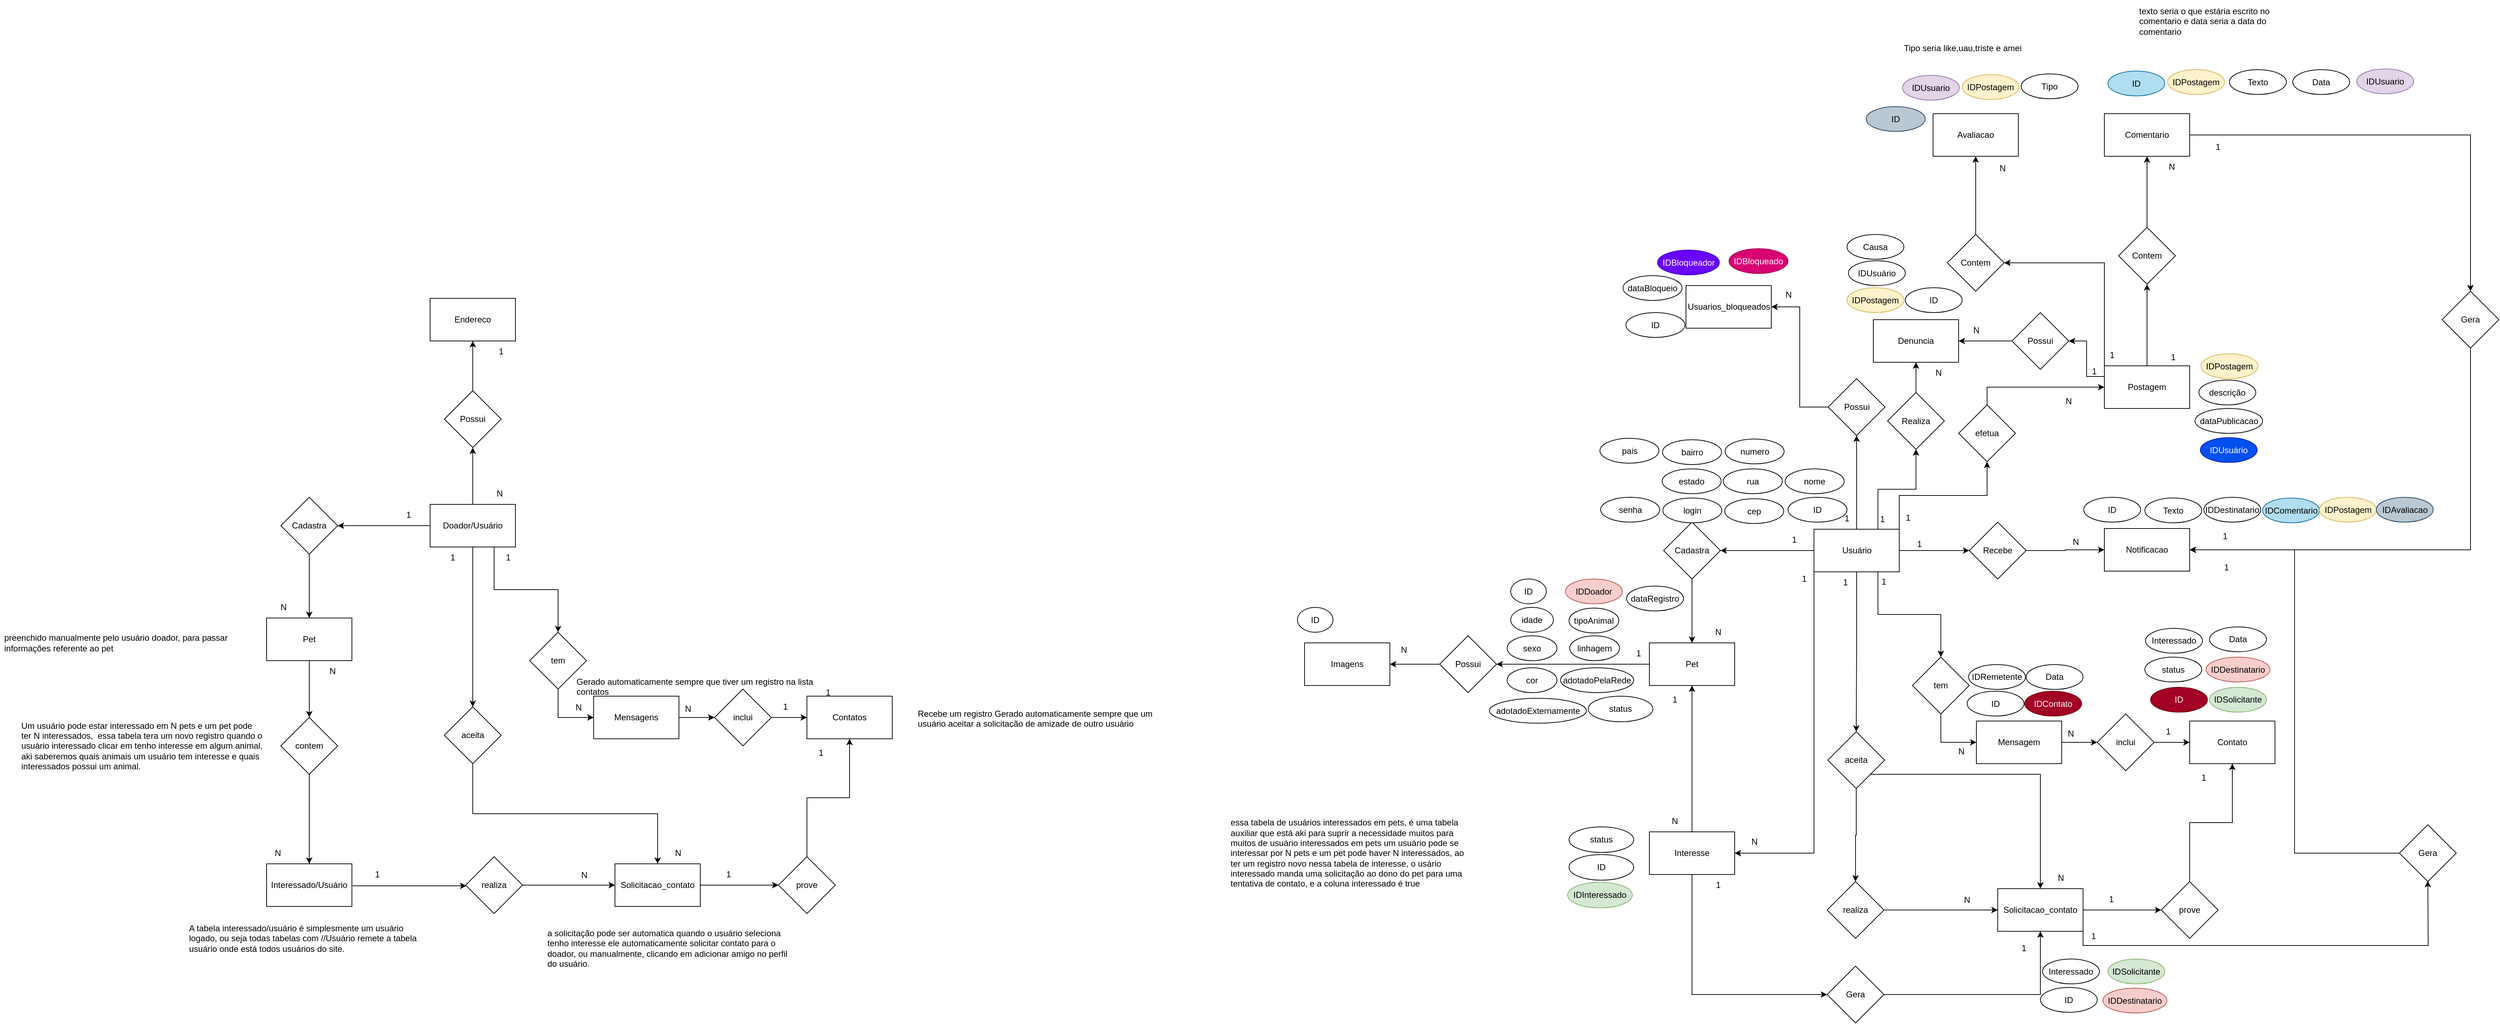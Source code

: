 <mxfile version="24.7.5">
  <diagram name="Página-1" id="FMgP69V0NtgDLawzhNWJ">
    <mxGraphModel dx="882" dy="1082" grid="1" gridSize="10" guides="1" tooltips="1" connect="1" arrows="1" fold="1" page="0" pageScale="1" pageWidth="827" pageHeight="1169" math="0" shadow="0">
      <root>
        <mxCell id="0" />
        <mxCell id="1" parent="0" />
        <mxCell id="0B8-zQkxSEnDqGWOY_D2-5" style="edgeStyle=orthogonalEdgeStyle;rounded=0;orthogonalLoop=1;jettySize=auto;html=1;exitX=0;exitY=0.5;exitDx=0;exitDy=0;" parent="1" source="0B8-zQkxSEnDqGWOY_D2-1" target="0B8-zQkxSEnDqGWOY_D2-6" edge="1">
          <mxGeometry relative="1" as="geometry">
            <mxPoint x="290" y="320" as="targetPoint" />
          </mxGeometry>
        </mxCell>
        <mxCell id="0B8-zQkxSEnDqGWOY_D2-49" style="edgeStyle=orthogonalEdgeStyle;rounded=0;orthogonalLoop=1;jettySize=auto;html=1;exitX=0.5;exitY=1;exitDx=0;exitDy=0;" parent="1" source="0B8-zQkxSEnDqGWOY_D2-1" target="0B8-zQkxSEnDqGWOY_D2-50" edge="1">
          <mxGeometry relative="1" as="geometry">
            <mxPoint x="410.412" y="530" as="targetPoint" />
          </mxGeometry>
        </mxCell>
        <mxCell id="0B8-zQkxSEnDqGWOY_D2-69" style="edgeStyle=orthogonalEdgeStyle;rounded=0;orthogonalLoop=1;jettySize=auto;html=1;exitX=0.75;exitY=1;exitDx=0;exitDy=0;entryX=0.5;entryY=0;entryDx=0;entryDy=0;" parent="1" source="0B8-zQkxSEnDqGWOY_D2-1" target="0B8-zQkxSEnDqGWOY_D2-70" edge="1">
          <mxGeometry relative="1" as="geometry">
            <mxPoint x="540" y="480" as="targetPoint" />
          </mxGeometry>
        </mxCell>
        <mxCell id="Oqe6pV3-mtNyJNKHajgZ-12" style="edgeStyle=orthogonalEdgeStyle;rounded=0;orthogonalLoop=1;jettySize=auto;html=1;exitX=0.5;exitY=0;exitDx=0;exitDy=0;entryX=0.5;entryY=1;entryDx=0;entryDy=0;" parent="1" source="0B8-zQkxSEnDqGWOY_D2-1" target="Oqe6pV3-mtNyJNKHajgZ-9" edge="1">
          <mxGeometry relative="1" as="geometry" />
        </mxCell>
        <mxCell id="0B8-zQkxSEnDqGWOY_D2-1" value="Doador/Usuário" style="rounded=0;whiteSpace=wrap;html=1;" parent="1" vertex="1">
          <mxGeometry x="350" y="290" width="120" height="60" as="geometry" />
        </mxCell>
        <mxCell id="0B8-zQkxSEnDqGWOY_D2-29" style="edgeStyle=orthogonalEdgeStyle;rounded=0;orthogonalLoop=1;jettySize=auto;html=1;exitX=0.5;exitY=1;exitDx=0;exitDy=0;entryX=0.5;entryY=0;entryDx=0;entryDy=0;" parent="1" source="0B8-zQkxSEnDqGWOY_D2-3" target="0B8-zQkxSEnDqGWOY_D2-27" edge="1">
          <mxGeometry relative="1" as="geometry" />
        </mxCell>
        <mxCell id="0B8-zQkxSEnDqGWOY_D2-3" value="Pet" style="rounded=0;whiteSpace=wrap;html=1;" parent="1" vertex="1">
          <mxGeometry x="120" y="450" width="120" height="60" as="geometry" />
        </mxCell>
        <mxCell id="0B8-zQkxSEnDqGWOY_D2-7" style="edgeStyle=orthogonalEdgeStyle;rounded=0;orthogonalLoop=1;jettySize=auto;html=1;exitX=0.5;exitY=1;exitDx=0;exitDy=0;" parent="1" source="0B8-zQkxSEnDqGWOY_D2-6" target="0B8-zQkxSEnDqGWOY_D2-3" edge="1">
          <mxGeometry relative="1" as="geometry" />
        </mxCell>
        <mxCell id="0B8-zQkxSEnDqGWOY_D2-6" value="Cadastra" style="rhombus;whiteSpace=wrap;html=1;" parent="1" vertex="1">
          <mxGeometry x="140" y="280" width="80" height="80" as="geometry" />
        </mxCell>
        <mxCell id="0B8-zQkxSEnDqGWOY_D2-8" value="N" style="text;strokeColor=none;fillColor=none;align=center;verticalAlign=middle;spacingLeft=4;spacingRight=4;overflow=hidden;points=[[0,0.5],[1,0.5]];portConstraint=eastwest;rotatable=0;whiteSpace=wrap;html=1;" parent="1" vertex="1">
          <mxGeometry x="104" y="420" width="80" height="30" as="geometry" />
        </mxCell>
        <mxCell id="0B8-zQkxSEnDqGWOY_D2-11" value="1" style="text;strokeColor=none;fillColor=none;align=center;verticalAlign=middle;spacingLeft=4;spacingRight=4;overflow=hidden;points=[[0,0.5],[1,0.5]];portConstraint=eastwest;rotatable=0;whiteSpace=wrap;html=1;" parent="1" vertex="1">
          <mxGeometry x="280" y="290" width="80" height="30" as="geometry" />
        </mxCell>
        <mxCell id="0B8-zQkxSEnDqGWOY_D2-34" style="edgeStyle=orthogonalEdgeStyle;rounded=0;orthogonalLoop=1;jettySize=auto;html=1;exitX=0.5;exitY=1;exitDx=0;exitDy=0;entryX=0.5;entryY=0;entryDx=0;entryDy=0;" parent="1" source="0B8-zQkxSEnDqGWOY_D2-27" target="0B8-zQkxSEnDqGWOY_D2-28" edge="1">
          <mxGeometry relative="1" as="geometry" />
        </mxCell>
        <mxCell id="0B8-zQkxSEnDqGWOY_D2-27" value="contem" style="rhombus;whiteSpace=wrap;html=1;" parent="1" vertex="1">
          <mxGeometry x="140" y="590" width="80" height="80" as="geometry" />
        </mxCell>
        <mxCell id="0B8-zQkxSEnDqGWOY_D2-39" style="edgeStyle=orthogonalEdgeStyle;rounded=0;orthogonalLoop=1;jettySize=auto;html=1;exitX=1;exitY=0.5;exitDx=0;exitDy=0;entryX=0;entryY=0.5;entryDx=0;entryDy=0;" parent="1" edge="1">
          <mxGeometry relative="1" as="geometry">
            <mxPoint x="241.0" y="827" as="sourcePoint" />
            <mxPoint x="401.0" y="827" as="targetPoint" />
          </mxGeometry>
        </mxCell>
        <mxCell id="0B8-zQkxSEnDqGWOY_D2-28" value="Interessado/Usuário" style="rounded=0;whiteSpace=wrap;html=1;" parent="1" vertex="1">
          <mxGeometry x="120" y="796" width="120" height="60" as="geometry" />
        </mxCell>
        <mxCell id="0B8-zQkxSEnDqGWOY_D2-31" value="N" style="text;strokeColor=none;fillColor=none;align=center;verticalAlign=middle;spacingLeft=4;spacingRight=4;overflow=hidden;points=[[0,0.5],[1,0.5]];portConstraint=eastwest;rotatable=0;whiteSpace=wrap;html=1;" parent="1" vertex="1">
          <mxGeometry x="96" y="766" width="80" height="30" as="geometry" />
        </mxCell>
        <mxCell id="0B8-zQkxSEnDqGWOY_D2-33" value="N" style="text;strokeColor=none;fillColor=none;align=center;verticalAlign=middle;spacingLeft=4;spacingRight=4;overflow=hidden;points=[[0,0.5],[1,0.5]];portConstraint=eastwest;rotatable=0;whiteSpace=wrap;html=1;" parent="1" vertex="1">
          <mxGeometry x="173" y="510" width="80" height="30" as="geometry" />
        </mxCell>
        <mxCell id="0B8-zQkxSEnDqGWOY_D2-40" style="edgeStyle=orthogonalEdgeStyle;rounded=0;orthogonalLoop=1;jettySize=auto;html=1;exitX=1;exitY=0.5;exitDx=0;exitDy=0;entryX=0;entryY=0.5;entryDx=0;entryDy=0;" parent="1" source="0B8-zQkxSEnDqGWOY_D2-35" target="0B8-zQkxSEnDqGWOY_D2-37" edge="1">
          <mxGeometry relative="1" as="geometry" />
        </mxCell>
        <mxCell id="0B8-zQkxSEnDqGWOY_D2-35" value="realiza" style="rhombus;whiteSpace=wrap;html=1;" parent="1" vertex="1">
          <mxGeometry x="400" y="786" width="80" height="80" as="geometry" />
        </mxCell>
        <mxCell id="0B8-zQkxSEnDqGWOY_D2-60" style="edgeStyle=orthogonalEdgeStyle;rounded=0;orthogonalLoop=1;jettySize=auto;html=1;exitX=1;exitY=0.5;exitDx=0;exitDy=0;entryX=0;entryY=0.5;entryDx=0;entryDy=0;" parent="1" source="0B8-zQkxSEnDqGWOY_D2-37" target="0B8-zQkxSEnDqGWOY_D2-55" edge="1">
          <mxGeometry relative="1" as="geometry" />
        </mxCell>
        <mxCell id="0B8-zQkxSEnDqGWOY_D2-37" value="Solicitacao_contato" style="rounded=0;whiteSpace=wrap;html=1;" parent="1" vertex="1">
          <mxGeometry x="610" y="796" width="120" height="60" as="geometry" />
        </mxCell>
        <mxCell id="0B8-zQkxSEnDqGWOY_D2-45" value="1" style="text;strokeColor=none;fillColor=none;align=center;verticalAlign=middle;spacingLeft=4;spacingRight=4;overflow=hidden;points=[[0,0.5],[1,0.5]];portConstraint=eastwest;rotatable=0;whiteSpace=wrap;html=1;" parent="1" vertex="1">
          <mxGeometry x="236" y="796" width="80" height="30" as="geometry" />
        </mxCell>
        <mxCell id="0B8-zQkxSEnDqGWOY_D2-48" value="N" style="text;strokeColor=none;fillColor=none;align=center;verticalAlign=middle;spacingLeft=4;spacingRight=4;overflow=hidden;points=[[0,0.5],[1,0.5]];portConstraint=eastwest;rotatable=0;whiteSpace=wrap;html=1;" parent="1" vertex="1">
          <mxGeometry x="527" y="797" width="80" height="30" as="geometry" />
        </mxCell>
        <mxCell id="0B8-zQkxSEnDqGWOY_D2-51" style="edgeStyle=orthogonalEdgeStyle;rounded=0;orthogonalLoop=1;jettySize=auto;html=1;exitX=0.5;exitY=1;exitDx=0;exitDy=0;entryX=0.5;entryY=0;entryDx=0;entryDy=0;" parent="1" source="0B8-zQkxSEnDqGWOY_D2-50" target="0B8-zQkxSEnDqGWOY_D2-37" edge="1">
          <mxGeometry relative="1" as="geometry" />
        </mxCell>
        <mxCell id="0B8-zQkxSEnDqGWOY_D2-50" value="aceita" style="rhombus;whiteSpace=wrap;html=1;" parent="1" vertex="1">
          <mxGeometry x="370.002" y="575" width="80" height="80" as="geometry" />
        </mxCell>
        <mxCell id="0B8-zQkxSEnDqGWOY_D2-52" value="N" style="text;strokeColor=none;fillColor=none;align=center;verticalAlign=middle;spacingLeft=4;spacingRight=4;overflow=hidden;points=[[0,0.5],[1,0.5]];portConstraint=eastwest;rotatable=0;whiteSpace=wrap;html=1;" parent="1" vertex="1">
          <mxGeometry x="659" y="766" width="80" height="30" as="geometry" />
        </mxCell>
        <mxCell id="0B8-zQkxSEnDqGWOY_D2-53" value="1" style="text;strokeColor=none;fillColor=none;align=center;verticalAlign=middle;spacingLeft=4;spacingRight=4;overflow=hidden;points=[[0,0.5],[1,0.5]];portConstraint=eastwest;rotatable=0;whiteSpace=wrap;html=1;" parent="1" vertex="1">
          <mxGeometry x="342" y="350" width="80" height="30" as="geometry" />
        </mxCell>
        <mxCell id="0B8-zQkxSEnDqGWOY_D2-54" value="Contatos" style="rounded=0;whiteSpace=wrap;html=1;" parent="1" vertex="1">
          <mxGeometry x="880" y="560" width="120" height="60" as="geometry" />
        </mxCell>
        <mxCell id="0B8-zQkxSEnDqGWOY_D2-61" style="edgeStyle=orthogonalEdgeStyle;rounded=0;orthogonalLoop=1;jettySize=auto;html=1;exitX=0.5;exitY=0;exitDx=0;exitDy=0;entryX=0.5;entryY=1;entryDx=0;entryDy=0;" parent="1" source="0B8-zQkxSEnDqGWOY_D2-55" target="0B8-zQkxSEnDqGWOY_D2-54" edge="1">
          <mxGeometry relative="1" as="geometry" />
        </mxCell>
        <mxCell id="0B8-zQkxSEnDqGWOY_D2-55" value="prove" style="rhombus;whiteSpace=wrap;html=1;" parent="1" vertex="1">
          <mxGeometry x="840" y="786" width="80" height="80" as="geometry" />
        </mxCell>
        <mxCell id="0B8-zQkxSEnDqGWOY_D2-62" value="1" style="text;strokeColor=none;fillColor=none;align=center;verticalAlign=middle;spacingLeft=4;spacingRight=4;overflow=hidden;points=[[0,0.5],[1,0.5]];portConstraint=eastwest;rotatable=0;whiteSpace=wrap;html=1;" parent="1" vertex="1">
          <mxGeometry x="860" y="625" width="80" height="30" as="geometry" />
        </mxCell>
        <mxCell id="0B8-zQkxSEnDqGWOY_D2-65" value="1" style="text;strokeColor=none;fillColor=none;align=center;verticalAlign=middle;spacingLeft=4;spacingRight=4;overflow=hidden;points=[[0,0.5],[1,0.5]];portConstraint=eastwest;rotatable=0;whiteSpace=wrap;html=1;" parent="1" vertex="1">
          <mxGeometry x="730" y="796" width="80" height="30" as="geometry" />
        </mxCell>
        <mxCell id="0B8-zQkxSEnDqGWOY_D2-66" value="1" style="text;strokeColor=none;fillColor=none;align=center;verticalAlign=middle;spacingLeft=4;spacingRight=4;overflow=hidden;points=[[0,0.5],[1,0.5]];portConstraint=eastwest;rotatable=0;whiteSpace=wrap;html=1;" parent="1" vertex="1">
          <mxGeometry x="810" y="560" width="80" height="30" as="geometry" />
        </mxCell>
        <mxCell id="0B8-zQkxSEnDqGWOY_D2-72" style="edgeStyle=orthogonalEdgeStyle;rounded=0;orthogonalLoop=1;jettySize=auto;html=1;exitX=0.5;exitY=1;exitDx=0;exitDy=0;entryX=0;entryY=0.5;entryDx=0;entryDy=0;" parent="1" source="0B8-zQkxSEnDqGWOY_D2-70" target="0B8-zQkxSEnDqGWOY_D2-71" edge="1">
          <mxGeometry relative="1" as="geometry" />
        </mxCell>
        <mxCell id="0B8-zQkxSEnDqGWOY_D2-70" value="tem" style="rhombus;whiteSpace=wrap;html=1;" parent="1" vertex="1">
          <mxGeometry x="490.002" y="470" width="80" height="80" as="geometry" />
        </mxCell>
        <mxCell id="0B8-zQkxSEnDqGWOY_D2-79" style="edgeStyle=orthogonalEdgeStyle;rounded=0;orthogonalLoop=1;jettySize=auto;html=1;exitX=1;exitY=0.5;exitDx=0;exitDy=0;entryX=0;entryY=0.5;entryDx=0;entryDy=0;" parent="1" source="0B8-zQkxSEnDqGWOY_D2-71" target="0B8-zQkxSEnDqGWOY_D2-78" edge="1">
          <mxGeometry relative="1" as="geometry" />
        </mxCell>
        <mxCell id="0B8-zQkxSEnDqGWOY_D2-71" value="Mensagens" style="rounded=0;whiteSpace=wrap;html=1;" parent="1" vertex="1">
          <mxGeometry x="580" y="560" width="120" height="60" as="geometry" />
        </mxCell>
        <mxCell id="0B8-zQkxSEnDqGWOY_D2-73" value="1" style="text;strokeColor=none;fillColor=none;align=center;verticalAlign=middle;spacingLeft=4;spacingRight=4;overflow=hidden;points=[[0,0.5],[1,0.5]];portConstraint=eastwest;rotatable=0;whiteSpace=wrap;html=1;" parent="1" vertex="1">
          <mxGeometry x="870" y="540" width="80" height="30" as="geometry" />
        </mxCell>
        <mxCell id="0B8-zQkxSEnDqGWOY_D2-76" value="1" style="text;strokeColor=none;fillColor=none;align=center;verticalAlign=middle;spacingLeft=4;spacingRight=4;overflow=hidden;points=[[0,0.5],[1,0.5]];portConstraint=eastwest;rotatable=0;whiteSpace=wrap;html=1;" parent="1" vertex="1">
          <mxGeometry x="420" y="350" width="80" height="30" as="geometry" />
        </mxCell>
        <mxCell id="0B8-zQkxSEnDqGWOY_D2-80" style="edgeStyle=orthogonalEdgeStyle;rounded=0;orthogonalLoop=1;jettySize=auto;html=1;exitX=1;exitY=0.5;exitDx=0;exitDy=0;entryX=0;entryY=0.5;entryDx=0;entryDy=0;" parent="1" source="0B8-zQkxSEnDqGWOY_D2-78" target="0B8-zQkxSEnDqGWOY_D2-54" edge="1">
          <mxGeometry relative="1" as="geometry" />
        </mxCell>
        <mxCell id="0B8-zQkxSEnDqGWOY_D2-78" value="inclui" style="rhombus;whiteSpace=wrap;html=1;" parent="1" vertex="1">
          <mxGeometry x="750.002" y="550" width="80" height="80" as="geometry" />
        </mxCell>
        <mxCell id="0B8-zQkxSEnDqGWOY_D2-84" value="N" style="text;strokeColor=none;fillColor=none;align=center;verticalAlign=middle;spacingLeft=4;spacingRight=4;overflow=hidden;points=[[0,0.5],[1,0.5]];portConstraint=eastwest;rotatable=0;whiteSpace=wrap;html=1;" parent="1" vertex="1">
          <mxGeometry x="673" y="563" width="80" height="30" as="geometry" />
        </mxCell>
        <mxCell id="0B8-zQkxSEnDqGWOY_D2-86" value="N" style="text;strokeColor=none;fillColor=none;align=center;verticalAlign=middle;spacingLeft=4;spacingRight=4;overflow=hidden;points=[[0,0.5],[1,0.5]];portConstraint=eastwest;rotatable=0;whiteSpace=wrap;html=1;" parent="1" vertex="1">
          <mxGeometry x="519" y="561" width="80" height="30" as="geometry" />
        </mxCell>
        <mxCell id="0B8-zQkxSEnDqGWOY_D2-89" value="Gerado automaticamente sempre que tiver um registro na lista contatos" style="text;strokeColor=none;fillColor=none;align=left;verticalAlign=middle;spacingLeft=4;spacingRight=4;overflow=hidden;points=[[0,0.5],[1,0.5]];portConstraint=eastwest;rotatable=0;whiteSpace=wrap;html=1;" parent="1" vertex="1">
          <mxGeometry x="550" y="530" width="351" height="30" as="geometry" />
        </mxCell>
        <mxCell id="Oqe6pV3-mtNyJNKHajgZ-8" value="Endereco" style="rounded=0;whiteSpace=wrap;html=1;" parent="1" vertex="1">
          <mxGeometry x="350" width="120" height="60" as="geometry" />
        </mxCell>
        <mxCell id="Oqe6pV3-mtNyJNKHajgZ-13" style="edgeStyle=orthogonalEdgeStyle;rounded=0;orthogonalLoop=1;jettySize=auto;html=1;exitX=0.5;exitY=0;exitDx=0;exitDy=0;entryX=0.5;entryY=1;entryDx=0;entryDy=0;" parent="1" source="Oqe6pV3-mtNyJNKHajgZ-9" target="Oqe6pV3-mtNyJNKHajgZ-8" edge="1">
          <mxGeometry relative="1" as="geometry" />
        </mxCell>
        <mxCell id="Oqe6pV3-mtNyJNKHajgZ-9" value="Possui" style="rhombus;whiteSpace=wrap;html=1;" parent="1" vertex="1">
          <mxGeometry x="370" y="130" width="80" height="80" as="geometry" />
        </mxCell>
        <mxCell id="Oqe6pV3-mtNyJNKHajgZ-10" value="1" style="text;strokeColor=none;fillColor=none;align=center;verticalAlign=middle;spacingLeft=4;spacingRight=4;overflow=hidden;points=[[0,0.5],[1,0.5]];portConstraint=eastwest;rotatable=0;whiteSpace=wrap;html=1;" parent="1" vertex="1">
          <mxGeometry x="410" y="60" width="80" height="30" as="geometry" />
        </mxCell>
        <mxCell id="Oqe6pV3-mtNyJNKHajgZ-11" value="N" style="text;strokeColor=none;fillColor=none;align=center;verticalAlign=middle;spacingLeft=4;spacingRight=4;overflow=hidden;points=[[0,0.5],[1,0.5]];portConstraint=eastwest;rotatable=0;whiteSpace=wrap;html=1;" parent="1" vertex="1">
          <mxGeometry x="408" y="260" width="80" height="30" as="geometry" />
        </mxCell>
        <mxCell id="Oqe6pV3-mtNyJNKHajgZ-25" value="a solicitação pode ser automatica quando o usuário seleciona tenho interesse ele automaticamente solicitar contato para o doador, ou manualmente, clicando em adicionar amigo no perfil do usuário." style="text;strokeColor=none;fillColor=none;align=left;verticalAlign=middle;spacingLeft=4;spacingRight=4;overflow=hidden;points=[[0,0.5],[1,0.5]];portConstraint=eastwest;rotatable=0;whiteSpace=wrap;html=1;" parent="1" vertex="1">
          <mxGeometry x="509" y="880" width="351" height="70" as="geometry" />
        </mxCell>
        <mxCell id="Oqe6pV3-mtNyJNKHajgZ-26" value="A tabela interessado/usuário é simplesmente um usuário logado, ou seja todas tabelas com //Usuário remete a tabela usuário onde está todos usuários do site." style="text;strokeColor=none;fillColor=none;align=left;verticalAlign=middle;spacingLeft=4;spacingRight=4;overflow=hidden;points=[[0,0.5],[1,0.5]];portConstraint=eastwest;rotatable=0;whiteSpace=wrap;html=1;" parent="1" vertex="1">
          <mxGeometry x="4.5" y="866" width="351" height="70" as="geometry" />
        </mxCell>
        <mxCell id="Oqe6pV3-mtNyJNKHajgZ-27" value="Um usuário pode estar interessado em N pets e um pet pode ter N interessados,&amp;nbsp; essa tabela tera um novo registro quando o usuário interessado clicar em tenho interesse em algum animal, aki saberemos quais animais um usuário tem interesse e quais interessados possui um animal." style="text;strokeColor=none;fillColor=none;align=left;verticalAlign=middle;spacingLeft=4;spacingRight=4;overflow=hidden;points=[[0,0.5],[1,0.5]];portConstraint=eastwest;rotatable=0;whiteSpace=wrap;html=1;" parent="1" vertex="1">
          <mxGeometry x="-231" y="582.5" width="351" height="95" as="geometry" />
        </mxCell>
        <mxCell id="Oqe6pV3-mtNyJNKHajgZ-28" value="preenchido manualmente pelo usuário doador, para passar informações referente ao pet" style="text;strokeColor=none;fillColor=none;align=left;verticalAlign=middle;spacingLeft=4;spacingRight=4;overflow=hidden;points=[[0,0.5],[1,0.5]];portConstraint=eastwest;rotatable=0;whiteSpace=wrap;html=1;" parent="1" vertex="1">
          <mxGeometry x="-255" y="450" width="351" height="70" as="geometry" />
        </mxCell>
        <mxCell id="Oqe6pV3-mtNyJNKHajgZ-30" value="Recebe um registro Gerado automaticamente sempre que um usuário aceitar a solicitação de amizade de outro usuário" style="text;strokeColor=none;fillColor=none;align=left;verticalAlign=middle;spacingLeft=4;spacingRight=4;overflow=hidden;points=[[0,0.5],[1,0.5]];portConstraint=eastwest;rotatable=0;whiteSpace=wrap;html=1;" parent="1" vertex="1">
          <mxGeometry x="1030" y="575" width="351" height="30" as="geometry" />
        </mxCell>
        <mxCell id="Oqe6pV3-mtNyJNKHajgZ-32" style="edgeStyle=orthogonalEdgeStyle;rounded=0;orthogonalLoop=1;jettySize=auto;html=1;exitX=0;exitY=0.5;exitDx=0;exitDy=0;" parent="1" source="Oqe6pV3-mtNyJNKHajgZ-36" target="Oqe6pV3-mtNyJNKHajgZ-40" edge="1">
          <mxGeometry relative="1" as="geometry">
            <mxPoint x="2235" y="355" as="targetPoint" />
          </mxGeometry>
        </mxCell>
        <mxCell id="Oqe6pV3-mtNyJNKHajgZ-33" style="edgeStyle=orthogonalEdgeStyle;rounded=0;orthogonalLoop=1;jettySize=auto;html=1;exitX=0.5;exitY=1;exitDx=0;exitDy=0;" parent="1" source="Oqe6pV3-mtNyJNKHajgZ-36" target="Oqe6pV3-mtNyJNKHajgZ-56" edge="1">
          <mxGeometry relative="1" as="geometry">
            <mxPoint x="2355.412" y="565" as="targetPoint" />
          </mxGeometry>
        </mxCell>
        <mxCell id="Oqe6pV3-mtNyJNKHajgZ-34" style="edgeStyle=orthogonalEdgeStyle;rounded=0;orthogonalLoop=1;jettySize=auto;html=1;exitX=0.75;exitY=1;exitDx=0;exitDy=0;entryX=0.5;entryY=0;entryDx=0;entryDy=0;" parent="1" source="Oqe6pV3-mtNyJNKHajgZ-36" target="Oqe6pV3-mtNyJNKHajgZ-66" edge="1">
          <mxGeometry relative="1" as="geometry">
            <mxPoint x="2485" y="515" as="targetPoint" />
          </mxGeometry>
        </mxCell>
        <mxCell id="cYZc8xE1b5bYDM493sWB-35" style="edgeStyle=orthogonalEdgeStyle;rounded=0;orthogonalLoop=1;jettySize=auto;html=1;exitX=1;exitY=0.5;exitDx=0;exitDy=0;" parent="1" source="Oqe6pV3-mtNyJNKHajgZ-36" target="cYZc8xE1b5bYDM493sWB-36" edge="1">
          <mxGeometry relative="1" as="geometry">
            <mxPoint x="2510" y="355.667" as="targetPoint" />
          </mxGeometry>
        </mxCell>
        <mxCell id="TwfrOFpAXyh7pc0rzug8-6" style="edgeStyle=orthogonalEdgeStyle;rounded=0;orthogonalLoop=1;jettySize=auto;html=1;exitX=1;exitY=0;exitDx=0;exitDy=0;entryX=0.5;entryY=1;entryDx=0;entryDy=0;" parent="1" source="Oqe6pV3-mtNyJNKHajgZ-36" target="TwfrOFpAXyh7pc0rzug8-3" edge="1">
          <mxGeometry relative="1" as="geometry" />
        </mxCell>
        <mxCell id="TwfrOFpAXyh7pc0rzug8-38" style="edgeStyle=orthogonalEdgeStyle;rounded=0;orthogonalLoop=1;jettySize=auto;html=1;entryX=1;entryY=0.5;entryDx=0;entryDy=0;" parent="1" target="Oqe6pV3-mtNyJNKHajgZ-88" edge="1">
          <mxGeometry relative="1" as="geometry">
            <mxPoint x="2180" y="781" as="sourcePoint" />
          </mxGeometry>
        </mxCell>
        <mxCell id="Otbbmj8csXp3Agj5wvf8-10" style="edgeStyle=orthogonalEdgeStyle;rounded=0;orthogonalLoop=1;jettySize=auto;html=1;exitX=0.5;exitY=0;exitDx=0;exitDy=0;entryX=0.5;entryY=1;entryDx=0;entryDy=0;" parent="1" source="Oqe6pV3-mtNyJNKHajgZ-36" target="Otbbmj8csXp3Agj5wvf8-8" edge="1">
          <mxGeometry relative="1" as="geometry" />
        </mxCell>
        <mxCell id="wLtLa5FSKCPGdKAXADJB-34" style="edgeStyle=orthogonalEdgeStyle;rounded=0;orthogonalLoop=1;jettySize=auto;html=1;exitX=0.5;exitY=0;exitDx=0;exitDy=0;entryX=0.5;entryY=1;entryDx=0;entryDy=0;" edge="1" parent="1" source="wLtLa5FSKCPGdKAXADJB-38" target="wLtLa5FSKCPGdKAXADJB-33">
          <mxGeometry relative="1" as="geometry" />
        </mxCell>
        <mxCell id="Oqe6pV3-mtNyJNKHajgZ-36" value="Usuário" style="rounded=0;whiteSpace=wrap;html=1;" parent="1" vertex="1">
          <mxGeometry x="2296.5" y="325" width="120" height="60" as="geometry" />
        </mxCell>
        <mxCell id="oC5HDOYCh5RvRhOCq13o-27" style="edgeStyle=orthogonalEdgeStyle;rounded=0;orthogonalLoop=1;jettySize=auto;html=1;entryX=1;entryY=0.5;entryDx=0;entryDy=0;" parent="1" source="Oqe6pV3-mtNyJNKHajgZ-38" target="oC5HDOYCh5RvRhOCq13o-26" edge="1">
          <mxGeometry relative="1" as="geometry" />
        </mxCell>
        <mxCell id="Oqe6pV3-mtNyJNKHajgZ-38" value="Pet" style="rounded=0;whiteSpace=wrap;html=1;" parent="1" vertex="1">
          <mxGeometry x="2065" y="485" width="120" height="60" as="geometry" />
        </mxCell>
        <mxCell id="Oqe6pV3-mtNyJNKHajgZ-39" style="edgeStyle=orthogonalEdgeStyle;rounded=0;orthogonalLoop=1;jettySize=auto;html=1;exitX=0.5;exitY=1;exitDx=0;exitDy=0;" parent="1" source="Oqe6pV3-mtNyJNKHajgZ-40" target="Oqe6pV3-mtNyJNKHajgZ-38" edge="1">
          <mxGeometry relative="1" as="geometry" />
        </mxCell>
        <mxCell id="Oqe6pV3-mtNyJNKHajgZ-40" value="Cadastra" style="rhombus;whiteSpace=wrap;html=1;" parent="1" vertex="1">
          <mxGeometry x="2085" y="315" width="80" height="80" as="geometry" />
        </mxCell>
        <mxCell id="Oqe6pV3-mtNyJNKHajgZ-41" value="N" style="text;strokeColor=none;fillColor=none;align=center;verticalAlign=middle;spacingLeft=4;spacingRight=4;overflow=hidden;points=[[0,0.5],[1,0.5]];portConstraint=eastwest;rotatable=0;whiteSpace=wrap;html=1;" parent="1" vertex="1">
          <mxGeometry x="2122" y="455" width="80" height="30" as="geometry" />
        </mxCell>
        <mxCell id="Oqe6pV3-mtNyJNKHajgZ-42" value="1" style="text;strokeColor=none;fillColor=none;align=center;verticalAlign=middle;spacingLeft=4;spacingRight=4;overflow=hidden;points=[[0,0.5],[1,0.5]];portConstraint=eastwest;rotatable=0;whiteSpace=wrap;html=1;" parent="1" vertex="1">
          <mxGeometry x="2229" y="325" width="80" height="30" as="geometry" />
        </mxCell>
        <mxCell id="Oqe6pV3-mtNyJNKHajgZ-45" style="edgeStyle=orthogonalEdgeStyle;rounded=0;orthogonalLoop=1;jettySize=auto;html=1;exitX=0.5;exitY=1;exitDx=0;exitDy=0;entryX=0.5;entryY=0;entryDx=0;entryDy=0;" parent="1" source="Oqe6pV3-mtNyJNKHajgZ-56" target="Oqe6pV3-mtNyJNKHajgZ-50" edge="1">
          <mxGeometry relative="1" as="geometry">
            <mxPoint x="2186" y="862" as="sourcePoint" />
            <mxPoint x="2346" y="862" as="targetPoint" />
          </mxGeometry>
        </mxCell>
        <mxCell id="Oqe6pV3-mtNyJNKHajgZ-47" value="N" style="text;strokeColor=none;fillColor=none;align=center;verticalAlign=middle;spacingLeft=4;spacingRight=4;overflow=hidden;points=[[0,0.5],[1,0.5]];portConstraint=eastwest;rotatable=0;whiteSpace=wrap;html=1;" parent="1" vertex="1">
          <mxGeometry x="2173" y="750" width="80" height="30" as="geometry" />
        </mxCell>
        <mxCell id="Oqe6pV3-mtNyJNKHajgZ-49" style="edgeStyle=orthogonalEdgeStyle;rounded=0;orthogonalLoop=1;jettySize=auto;html=1;exitX=1;exitY=0.5;exitDx=0;exitDy=0;entryX=0;entryY=0.5;entryDx=0;entryDy=0;" parent="1" source="Oqe6pV3-mtNyJNKHajgZ-50" target="Oqe6pV3-mtNyJNKHajgZ-52" edge="1">
          <mxGeometry relative="1" as="geometry" />
        </mxCell>
        <mxCell id="Oqe6pV3-mtNyJNKHajgZ-50" value="realiza" style="rhombus;whiteSpace=wrap;html=1;" parent="1" vertex="1">
          <mxGeometry x="2315" y="821" width="80" height="80" as="geometry" />
        </mxCell>
        <mxCell id="Oqe6pV3-mtNyJNKHajgZ-51" style="edgeStyle=orthogonalEdgeStyle;rounded=0;orthogonalLoop=1;jettySize=auto;html=1;exitX=1;exitY=0.5;exitDx=0;exitDy=0;entryX=0;entryY=0.5;entryDx=0;entryDy=0;" parent="1" source="Oqe6pV3-mtNyJNKHajgZ-52" target="Oqe6pV3-mtNyJNKHajgZ-61" edge="1">
          <mxGeometry relative="1" as="geometry" />
        </mxCell>
        <mxCell id="Otbbmj8csXp3Agj5wvf8-3" style="edgeStyle=orthogonalEdgeStyle;rounded=0;orthogonalLoop=1;jettySize=auto;html=1;exitX=1;exitY=1;exitDx=0;exitDy=0;" parent="1" source="Oqe6pV3-mtNyJNKHajgZ-52" edge="1">
          <mxGeometry relative="1" as="geometry">
            <mxPoint x="3160" y="820" as="targetPoint" />
          </mxGeometry>
        </mxCell>
        <mxCell id="Oqe6pV3-mtNyJNKHajgZ-52" value="Solicitacao_contato" style="rounded=0;whiteSpace=wrap;html=1;" parent="1" vertex="1">
          <mxGeometry x="2555" y="831" width="120" height="60" as="geometry" />
        </mxCell>
        <mxCell id="Oqe6pV3-mtNyJNKHajgZ-54" value="N" style="text;strokeColor=none;fillColor=none;align=center;verticalAlign=middle;spacingLeft=4;spacingRight=4;overflow=hidden;points=[[0,0.5],[1,0.5]];portConstraint=eastwest;rotatable=0;whiteSpace=wrap;html=1;" parent="1" vertex="1">
          <mxGeometry x="2472" y="832" width="80" height="30" as="geometry" />
        </mxCell>
        <mxCell id="Oqe6pV3-mtNyJNKHajgZ-55" style="edgeStyle=orthogonalEdgeStyle;rounded=0;orthogonalLoop=1;jettySize=auto;html=1;exitX=1;exitY=1;exitDx=0;exitDy=0;entryX=0.5;entryY=0;entryDx=0;entryDy=0;" parent="1" source="Oqe6pV3-mtNyJNKHajgZ-56" target="Oqe6pV3-mtNyJNKHajgZ-52" edge="1">
          <mxGeometry relative="1" as="geometry" />
        </mxCell>
        <mxCell id="Oqe6pV3-mtNyJNKHajgZ-56" value="aceita" style="rhombus;whiteSpace=wrap;html=1;" parent="1" vertex="1">
          <mxGeometry x="2316.002" y="610" width="80" height="80" as="geometry" />
        </mxCell>
        <mxCell id="Oqe6pV3-mtNyJNKHajgZ-57" value="N" style="text;strokeColor=none;fillColor=none;align=center;verticalAlign=middle;spacingLeft=4;spacingRight=4;overflow=hidden;points=[[0,0.5],[1,0.5]];portConstraint=eastwest;rotatable=0;whiteSpace=wrap;html=1;" parent="1" vertex="1">
          <mxGeometry x="2604" y="801" width="80" height="30" as="geometry" />
        </mxCell>
        <mxCell id="Oqe6pV3-mtNyJNKHajgZ-58" value="1" style="text;strokeColor=none;fillColor=none;align=center;verticalAlign=middle;spacingLeft=4;spacingRight=4;overflow=hidden;points=[[0,0.5],[1,0.5]];portConstraint=eastwest;rotatable=0;whiteSpace=wrap;html=1;" parent="1" vertex="1">
          <mxGeometry x="2301" y="385" width="80" height="30" as="geometry" />
        </mxCell>
        <mxCell id="Oqe6pV3-mtNyJNKHajgZ-59" value="Contato" style="rounded=0;whiteSpace=wrap;html=1;" parent="1" vertex="1">
          <mxGeometry x="2825" y="595" width="120" height="60" as="geometry" />
        </mxCell>
        <mxCell id="Oqe6pV3-mtNyJNKHajgZ-60" style="edgeStyle=orthogonalEdgeStyle;rounded=0;orthogonalLoop=1;jettySize=auto;html=1;exitX=0.5;exitY=0;exitDx=0;exitDy=0;entryX=0.5;entryY=1;entryDx=0;entryDy=0;" parent="1" source="Oqe6pV3-mtNyJNKHajgZ-61" target="Oqe6pV3-mtNyJNKHajgZ-59" edge="1">
          <mxGeometry relative="1" as="geometry" />
        </mxCell>
        <mxCell id="Oqe6pV3-mtNyJNKHajgZ-61" value="prove" style="rhombus;whiteSpace=wrap;html=1;" parent="1" vertex="1">
          <mxGeometry x="2785" y="821" width="80" height="80" as="geometry" />
        </mxCell>
        <mxCell id="Oqe6pV3-mtNyJNKHajgZ-62" value="1" style="text;strokeColor=none;fillColor=none;align=center;verticalAlign=middle;spacingLeft=4;spacingRight=4;overflow=hidden;points=[[0,0.5],[1,0.5]];portConstraint=eastwest;rotatable=0;whiteSpace=wrap;html=1;" parent="1" vertex="1">
          <mxGeometry x="2805" y="660" width="80" height="30" as="geometry" />
        </mxCell>
        <mxCell id="Oqe6pV3-mtNyJNKHajgZ-63" value="1" style="text;strokeColor=none;fillColor=none;align=center;verticalAlign=middle;spacingLeft=4;spacingRight=4;overflow=hidden;points=[[0,0.5],[1,0.5]];portConstraint=eastwest;rotatable=0;whiteSpace=wrap;html=1;" parent="1" vertex="1">
          <mxGeometry x="2675" y="831" width="80" height="30" as="geometry" />
        </mxCell>
        <mxCell id="Oqe6pV3-mtNyJNKHajgZ-64" value="1" style="text;strokeColor=none;fillColor=none;align=center;verticalAlign=middle;spacingLeft=4;spacingRight=4;overflow=hidden;points=[[0,0.5],[1,0.5]];portConstraint=eastwest;rotatable=0;whiteSpace=wrap;html=1;" parent="1" vertex="1">
          <mxGeometry x="2755" y="595" width="80" height="30" as="geometry" />
        </mxCell>
        <mxCell id="Oqe6pV3-mtNyJNKHajgZ-65" style="edgeStyle=orthogonalEdgeStyle;rounded=0;orthogonalLoop=1;jettySize=auto;html=1;exitX=0.5;exitY=1;exitDx=0;exitDy=0;entryX=0;entryY=0.5;entryDx=0;entryDy=0;" parent="1" source="Oqe6pV3-mtNyJNKHajgZ-66" target="Oqe6pV3-mtNyJNKHajgZ-68" edge="1">
          <mxGeometry relative="1" as="geometry" />
        </mxCell>
        <mxCell id="Oqe6pV3-mtNyJNKHajgZ-66" value="tem" style="rhombus;whiteSpace=wrap;html=1;" parent="1" vertex="1">
          <mxGeometry x="2435.002" y="505" width="80" height="80" as="geometry" />
        </mxCell>
        <mxCell id="Oqe6pV3-mtNyJNKHajgZ-67" style="edgeStyle=orthogonalEdgeStyle;rounded=0;orthogonalLoop=1;jettySize=auto;html=1;exitX=1;exitY=0.5;exitDx=0;exitDy=0;entryX=0;entryY=0.5;entryDx=0;entryDy=0;" parent="1" source="Oqe6pV3-mtNyJNKHajgZ-68" target="Oqe6pV3-mtNyJNKHajgZ-72" edge="1">
          <mxGeometry relative="1" as="geometry" />
        </mxCell>
        <mxCell id="Oqe6pV3-mtNyJNKHajgZ-68" value="Mensagem" style="rounded=0;whiteSpace=wrap;html=1;" parent="1" vertex="1">
          <mxGeometry x="2525" y="595" width="120" height="60" as="geometry" />
        </mxCell>
        <mxCell id="Oqe6pV3-mtNyJNKHajgZ-70" value="1" style="text;strokeColor=none;fillColor=none;align=center;verticalAlign=middle;spacingLeft=4;spacingRight=4;overflow=hidden;points=[[0,0.5],[1,0.5]];portConstraint=eastwest;rotatable=0;whiteSpace=wrap;html=1;" parent="1" vertex="1">
          <mxGeometry x="2355" y="384" width="80" height="30" as="geometry" />
        </mxCell>
        <mxCell id="Oqe6pV3-mtNyJNKHajgZ-71" style="edgeStyle=orthogonalEdgeStyle;rounded=0;orthogonalLoop=1;jettySize=auto;html=1;exitX=1;exitY=0.5;exitDx=0;exitDy=0;entryX=0;entryY=0.5;entryDx=0;entryDy=0;" parent="1" source="Oqe6pV3-mtNyJNKHajgZ-72" target="Oqe6pV3-mtNyJNKHajgZ-59" edge="1">
          <mxGeometry relative="1" as="geometry" />
        </mxCell>
        <mxCell id="Oqe6pV3-mtNyJNKHajgZ-72" value="inclui" style="rhombus;whiteSpace=wrap;html=1;" parent="1" vertex="1">
          <mxGeometry x="2695.002" y="585" width="80" height="80" as="geometry" />
        </mxCell>
        <mxCell id="Oqe6pV3-mtNyJNKHajgZ-73" value="N" style="text;strokeColor=none;fillColor=none;align=center;verticalAlign=middle;spacingLeft=4;spacingRight=4;overflow=hidden;points=[[0,0.5],[1,0.5]];portConstraint=eastwest;rotatable=0;whiteSpace=wrap;html=1;" parent="1" vertex="1">
          <mxGeometry x="2618" y="598" width="80" height="30" as="geometry" />
        </mxCell>
        <mxCell id="Oqe6pV3-mtNyJNKHajgZ-74" value="N" style="text;strokeColor=none;fillColor=none;align=center;verticalAlign=middle;spacingLeft=4;spacingRight=4;overflow=hidden;points=[[0,0.5],[1,0.5]];portConstraint=eastwest;rotatable=0;whiteSpace=wrap;html=1;" parent="1" vertex="1">
          <mxGeometry x="2464" y="623" width="80" height="30" as="geometry" />
        </mxCell>
        <mxCell id="Oqe6pV3-mtNyJNKHajgZ-77" style="edgeStyle=orthogonalEdgeStyle;rounded=0;orthogonalLoop=1;jettySize=auto;html=1;exitX=0.5;exitY=0;exitDx=0;exitDy=0;entryX=0.5;entryY=1;entryDx=0;entryDy=0;" parent="1" edge="1">
          <mxGeometry relative="1" as="geometry">
            <mxPoint x="2355" y="95.0" as="targetPoint" />
          </mxGeometry>
        </mxCell>
        <mxCell id="Oqe6pV3-mtNyJNKHajgZ-80" value="1" style="text;strokeColor=none;fillColor=none;align=center;verticalAlign=middle;spacingLeft=4;spacingRight=4;overflow=hidden;points=[[0,0.5],[1,0.5]];portConstraint=eastwest;rotatable=0;whiteSpace=wrap;html=1;" parent="1" vertex="1">
          <mxGeometry x="2389" y="294" width="80" height="30" as="geometry" />
        </mxCell>
        <mxCell id="oC5HDOYCh5RvRhOCq13o-1" style="edgeStyle=orthogonalEdgeStyle;rounded=0;orthogonalLoop=1;jettySize=auto;html=1;exitX=0.5;exitY=1;exitDx=0;exitDy=0;entryX=0;entryY=0.5;entryDx=0;entryDy=0;" parent="1" source="Oqe6pV3-mtNyJNKHajgZ-88" target="oC5HDOYCh5RvRhOCq13o-2" edge="1">
          <mxGeometry relative="1" as="geometry" />
        </mxCell>
        <mxCell id="Otbbmj8csXp3Agj5wvf8-2" style="edgeStyle=orthogonalEdgeStyle;rounded=0;orthogonalLoop=1;jettySize=auto;html=1;entryX=0.5;entryY=1;entryDx=0;entryDy=0;" parent="1" source="Oqe6pV3-mtNyJNKHajgZ-88" target="Oqe6pV3-mtNyJNKHajgZ-38" edge="1">
          <mxGeometry relative="1" as="geometry" />
        </mxCell>
        <mxCell id="Oqe6pV3-mtNyJNKHajgZ-88" value="Interesse" style="rounded=0;whiteSpace=wrap;html=1;" parent="1" vertex="1">
          <mxGeometry x="2065" y="751" width="120" height="60" as="geometry" />
        </mxCell>
        <mxCell id="Oqe6pV3-mtNyJNKHajgZ-89" value="1" style="text;strokeColor=none;fillColor=none;align=center;verticalAlign=middle;spacingLeft=4;spacingRight=4;overflow=hidden;points=[[0,0.5],[1,0.5]];portConstraint=eastwest;rotatable=0;whiteSpace=wrap;html=1;" parent="1" vertex="1">
          <mxGeometry x="2243" y="380" width="80" height="30" as="geometry" />
        </mxCell>
        <mxCell id="Oqe6pV3-mtNyJNKHajgZ-90" value="N" style="text;strokeColor=none;fillColor=none;align=center;verticalAlign=middle;spacingLeft=4;spacingRight=4;overflow=hidden;points=[[0,0.5],[1,0.5]];portConstraint=eastwest;rotatable=0;whiteSpace=wrap;html=1;" parent="1" vertex="1">
          <mxGeometry x="2061" y="721" width="80" height="30" as="geometry" />
        </mxCell>
        <mxCell id="cYZc8xE1b5bYDM493sWB-12" value="IDDoador" style="ellipse;whiteSpace=wrap;html=1;fillColor=#f8cecc;strokeColor=#b85450;" parent="1" vertex="1">
          <mxGeometry x="1947" y="395" width="80" height="35" as="geometry" />
        </mxCell>
        <mxCell id="cYZc8xE1b5bYDM493sWB-13" value="tipoAnimal" style="ellipse;whiteSpace=wrap;html=1;" parent="1" vertex="1">
          <mxGeometry x="1952" y="436" width="70" height="35" as="geometry" />
        </mxCell>
        <mxCell id="cYZc8xE1b5bYDM493sWB-15" value="idade" style="ellipse;whiteSpace=wrap;html=1;" parent="1" vertex="1">
          <mxGeometry x="1870" y="435" width="60" height="35" as="geometry" />
        </mxCell>
        <mxCell id="cYZc8xE1b5bYDM493sWB-16" value="linhagem" style="ellipse;whiteSpace=wrap;html=1;" parent="1" vertex="1">
          <mxGeometry x="1953" y="475" width="70" height="35" as="geometry" />
        </mxCell>
        <mxCell id="cYZc8xE1b5bYDM493sWB-19" value="adotadoExternamente" style="ellipse;whiteSpace=wrap;html=1;" parent="1" vertex="1">
          <mxGeometry x="1840" y="563" width="136.5" height="35" as="geometry" />
        </mxCell>
        <mxCell id="cYZc8xE1b5bYDM493sWB-22" value="ID" style="ellipse;whiteSpace=wrap;html=1;fillColor=#b1ddf0;strokeColor=#10739e;" parent="1" vertex="1">
          <mxGeometry x="2710" y="-320" width="80" height="35" as="geometry" />
        </mxCell>
        <mxCell id="cYZc8xE1b5bYDM493sWB-28" value="ID" style="ellipse;whiteSpace=wrap;html=1;" parent="1" vertex="1">
          <mxGeometry x="1870" y="395" width="50" height="35" as="geometry" />
        </mxCell>
        <mxCell id="cYZc8xE1b5bYDM493sWB-29" value="1" style="text;strokeColor=none;fillColor=none;align=center;verticalAlign=middle;spacingLeft=4;spacingRight=4;overflow=hidden;points=[[0,0.5],[1,0.5]];portConstraint=eastwest;rotatable=0;whiteSpace=wrap;html=1;" parent="1" vertex="1">
          <mxGeometry x="2061" y="550" width="80" height="30" as="geometry" />
        </mxCell>
        <mxCell id="cYZc8xE1b5bYDM493sWB-31" value="cor" style="ellipse;whiteSpace=wrap;html=1;" parent="1" vertex="1">
          <mxGeometry x="1865" y="520" width="70" height="35" as="geometry" />
        </mxCell>
        <mxCell id="cYZc8xE1b5bYDM493sWB-32" value="sexo" style="ellipse;whiteSpace=wrap;html=1;" parent="1" vertex="1">
          <mxGeometry x="1865" y="475" width="70" height="35" as="geometry" />
        </mxCell>
        <mxCell id="cYZc8xE1b5bYDM493sWB-33" value="adotadoPelaRede" style="ellipse;whiteSpace=wrap;html=1;" parent="1" vertex="1">
          <mxGeometry x="1940" y="520" width="103" height="35" as="geometry" />
        </mxCell>
        <mxCell id="cYZc8xE1b5bYDM493sWB-34" value="Notificacao" style="rounded=0;whiteSpace=wrap;html=1;" parent="1" vertex="1">
          <mxGeometry x="2705" y="324" width="120" height="60" as="geometry" />
        </mxCell>
        <mxCell id="TwfrOFpAXyh7pc0rzug8-12" style="edgeStyle=orthogonalEdgeStyle;rounded=0;orthogonalLoop=1;jettySize=auto;html=1;exitX=1;exitY=0.5;exitDx=0;exitDy=0;entryX=0;entryY=0.5;entryDx=0;entryDy=0;" parent="1" source="cYZc8xE1b5bYDM493sWB-36" target="cYZc8xE1b5bYDM493sWB-34" edge="1">
          <mxGeometry relative="1" as="geometry" />
        </mxCell>
        <mxCell id="cYZc8xE1b5bYDM493sWB-36" value="Recebe" style="rhombus;whiteSpace=wrap;html=1;" parent="1" vertex="1">
          <mxGeometry x="2515" y="314.997" width="80" height="80" as="geometry" />
        </mxCell>
        <mxCell id="cYZc8xE1b5bYDM493sWB-41" value="1" style="text;strokeColor=none;fillColor=none;align=center;verticalAlign=middle;spacingLeft=4;spacingRight=4;overflow=hidden;points=[[0,0.5],[1,0.5]];portConstraint=eastwest;rotatable=0;whiteSpace=wrap;html=1;" parent="1" vertex="1">
          <mxGeometry x="2405" y="331" width="80" height="30" as="geometry" />
        </mxCell>
        <mxCell id="TwfrOFpAXyh7pc0rzug8-15" style="edgeStyle=orthogonalEdgeStyle;rounded=0;orthogonalLoop=1;jettySize=auto;html=1;exitX=0.5;exitY=0;exitDx=0;exitDy=0;entryX=0.5;entryY=1;entryDx=0;entryDy=0;" parent="1" source="TwfrOFpAXyh7pc0rzug8-2" target="TwfrOFpAXyh7pc0rzug8-14" edge="1">
          <mxGeometry relative="1" as="geometry" />
        </mxCell>
        <mxCell id="K8wZczCsTupeZySnSx_U-2" style="edgeStyle=orthogonalEdgeStyle;rounded=0;orthogonalLoop=1;jettySize=auto;html=1;exitX=0;exitY=0;exitDx=0;exitDy=0;entryX=1;entryY=0.5;entryDx=0;entryDy=0;" parent="1" source="TwfrOFpAXyh7pc0rzug8-2" target="K8wZczCsTupeZySnSx_U-1" edge="1">
          <mxGeometry relative="1" as="geometry" />
        </mxCell>
        <mxCell id="wLtLa5FSKCPGdKAXADJB-41" style="edgeStyle=orthogonalEdgeStyle;rounded=0;orthogonalLoop=1;jettySize=auto;html=1;exitX=0;exitY=0.25;exitDx=0;exitDy=0;entryX=1;entryY=0.5;entryDx=0;entryDy=0;" edge="1" parent="1" source="TwfrOFpAXyh7pc0rzug8-2" target="wLtLa5FSKCPGdKAXADJB-40">
          <mxGeometry relative="1" as="geometry" />
        </mxCell>
        <mxCell id="TwfrOFpAXyh7pc0rzug8-2" value="Postagem" style="rounded=0;whiteSpace=wrap;html=1;" parent="1" vertex="1">
          <mxGeometry x="2705" y="95" width="120" height="60" as="geometry" />
        </mxCell>
        <mxCell id="TwfrOFpAXyh7pc0rzug8-9" style="edgeStyle=orthogonalEdgeStyle;rounded=0;orthogonalLoop=1;jettySize=auto;html=1;exitX=0.5;exitY=0;exitDx=0;exitDy=0;entryX=0;entryY=0.5;entryDx=0;entryDy=0;" parent="1" source="TwfrOFpAXyh7pc0rzug8-3" target="TwfrOFpAXyh7pc0rzug8-2" edge="1">
          <mxGeometry relative="1" as="geometry" />
        </mxCell>
        <mxCell id="TwfrOFpAXyh7pc0rzug8-3" value="efetua" style="rhombus;whiteSpace=wrap;html=1;" parent="1" vertex="1">
          <mxGeometry x="2500" y="150" width="80" height="80" as="geometry" />
        </mxCell>
        <mxCell id="cYZc8xE1b5bYDM493sWB-38" value="N" style="text;strokeColor=none;fillColor=none;align=center;verticalAlign=middle;spacingLeft=4;spacingRight=4;overflow=hidden;points=[[0,0.5],[1,0.5]];portConstraint=eastwest;rotatable=0;whiteSpace=wrap;html=1;" parent="1" vertex="1">
          <mxGeometry x="2625" y="328" width="80" height="30" as="geometry" />
        </mxCell>
        <mxCell id="TwfrOFpAXyh7pc0rzug8-13" value="N" style="text;strokeColor=none;fillColor=none;align=center;verticalAlign=middle;spacingLeft=4;spacingRight=4;overflow=hidden;points=[[0,0.5],[1,0.5]];portConstraint=eastwest;rotatable=0;whiteSpace=wrap;html=1;" parent="1" vertex="1">
          <mxGeometry x="2615" y="130" width="80" height="30" as="geometry" />
        </mxCell>
        <mxCell id="TwfrOFpAXyh7pc0rzug8-17" style="edgeStyle=orthogonalEdgeStyle;rounded=0;orthogonalLoop=1;jettySize=auto;html=1;exitX=0.5;exitY=0;exitDx=0;exitDy=0;entryX=0.5;entryY=1;entryDx=0;entryDy=0;" parent="1" source="TwfrOFpAXyh7pc0rzug8-14" target="TwfrOFpAXyh7pc0rzug8-16" edge="1">
          <mxGeometry relative="1" as="geometry" />
        </mxCell>
        <mxCell id="TwfrOFpAXyh7pc0rzug8-14" value="Contem" style="rhombus;whiteSpace=wrap;html=1;" parent="1" vertex="1">
          <mxGeometry x="2725" y="-100" width="80" height="80" as="geometry" />
        </mxCell>
        <mxCell id="TwfrOFpAXyh7pc0rzug8-36" style="edgeStyle=orthogonalEdgeStyle;rounded=0;orthogonalLoop=1;jettySize=auto;html=1;entryX=0.5;entryY=0;entryDx=0;entryDy=0;" parent="1" source="TwfrOFpAXyh7pc0rzug8-16" target="TwfrOFpAXyh7pc0rzug8-31" edge="1">
          <mxGeometry relative="1" as="geometry" />
        </mxCell>
        <mxCell id="TwfrOFpAXyh7pc0rzug8-16" value="Comentario" style="rounded=0;whiteSpace=wrap;html=1;" parent="1" vertex="1">
          <mxGeometry x="2705" y="-260" width="120" height="60" as="geometry" />
        </mxCell>
        <mxCell id="TwfrOFpAXyh7pc0rzug8-18" value="N" style="text;strokeColor=none;fillColor=none;align=center;verticalAlign=middle;spacingLeft=4;spacingRight=4;overflow=hidden;points=[[0,0.5],[1,0.5]];portConstraint=eastwest;rotatable=0;whiteSpace=wrap;html=1;" parent="1" vertex="1">
          <mxGeometry x="2760" y="-200" width="80" height="30" as="geometry" />
        </mxCell>
        <mxCell id="TwfrOFpAXyh7pc0rzug8-19" value="1" style="text;strokeColor=none;fillColor=none;align=center;verticalAlign=middle;spacingLeft=4;spacingRight=4;overflow=hidden;points=[[0,0.5],[1,0.5]];portConstraint=eastwest;rotatable=0;whiteSpace=wrap;html=1;" parent="1" vertex="1">
          <mxGeometry x="2676" y="65" width="80" height="30" as="geometry" />
        </mxCell>
        <mxCell id="TwfrOFpAXyh7pc0rzug8-32" style="edgeStyle=orthogonalEdgeStyle;rounded=0;orthogonalLoop=1;jettySize=auto;html=1;entryX=1;entryY=0.5;entryDx=0;entryDy=0;exitX=0.5;exitY=1;exitDx=0;exitDy=0;" parent="1" source="TwfrOFpAXyh7pc0rzug8-31" target="cYZc8xE1b5bYDM493sWB-34" edge="1">
          <mxGeometry relative="1" as="geometry">
            <Array as="points">
              <mxPoint x="3220" y="354" />
            </Array>
          </mxGeometry>
        </mxCell>
        <mxCell id="TwfrOFpAXyh7pc0rzug8-31" value="Gera" style="rhombus;whiteSpace=wrap;html=1;" parent="1" vertex="1">
          <mxGeometry x="3180" y="-10" width="80" height="80" as="geometry" />
        </mxCell>
        <mxCell id="TwfrOFpAXyh7pc0rzug8-33" value="1" style="text;strokeColor=none;fillColor=none;align=center;verticalAlign=middle;spacingLeft=4;spacingRight=4;overflow=hidden;points=[[0,0.5],[1,0.5]];portConstraint=eastwest;rotatable=0;whiteSpace=wrap;html=1;" parent="1" vertex="1">
          <mxGeometry x="2835" y="320" width="80" height="30" as="geometry" />
        </mxCell>
        <mxCell id="TwfrOFpAXyh7pc0rzug8-44" value="1" style="text;strokeColor=none;fillColor=none;align=center;verticalAlign=middle;spacingLeft=4;spacingRight=4;overflow=hidden;points=[[0,0.5],[1,0.5]];portConstraint=eastwest;rotatable=0;whiteSpace=wrap;html=1;" parent="1" vertex="1">
          <mxGeometry x="2825" y="-228" width="80" height="30" as="geometry" />
        </mxCell>
        <mxCell id="K8wZczCsTupeZySnSx_U-4" style="edgeStyle=orthogonalEdgeStyle;rounded=0;orthogonalLoop=1;jettySize=auto;html=1;exitX=0.5;exitY=0;exitDx=0;exitDy=0;entryX=0.5;entryY=1;entryDx=0;entryDy=0;" parent="1" source="K8wZczCsTupeZySnSx_U-1" target="K8wZczCsTupeZySnSx_U-3" edge="1">
          <mxGeometry relative="1" as="geometry" />
        </mxCell>
        <mxCell id="K8wZczCsTupeZySnSx_U-1" value="Contem" style="rhombus;whiteSpace=wrap;html=1;" parent="1" vertex="1">
          <mxGeometry x="2484" y="-90" width="80" height="80" as="geometry" />
        </mxCell>
        <mxCell id="K8wZczCsTupeZySnSx_U-3" value="Avaliacao" style="rounded=0;whiteSpace=wrap;html=1;" parent="1" vertex="1">
          <mxGeometry x="2464" y="-260" width="120" height="60" as="geometry" />
        </mxCell>
        <mxCell id="K8wZczCsTupeZySnSx_U-5" value="1" style="text;strokeColor=none;fillColor=none;align=center;verticalAlign=middle;spacingLeft=4;spacingRight=4;overflow=hidden;points=[[0,0.5],[1,0.5]];portConstraint=eastwest;rotatable=0;whiteSpace=wrap;html=1;" parent="1" vertex="1">
          <mxGeometry x="2762" y="68" width="80" height="30" as="geometry" />
        </mxCell>
        <mxCell id="K8wZczCsTupeZySnSx_U-6" value="N" style="text;strokeColor=none;fillColor=none;align=center;verticalAlign=middle;spacingLeft=4;spacingRight=4;overflow=hidden;points=[[0,0.5],[1,0.5]];portConstraint=eastwest;rotatable=0;whiteSpace=wrap;html=1;" parent="1" vertex="1">
          <mxGeometry x="2522" y="-198" width="80" height="30" as="geometry" />
        </mxCell>
        <mxCell id="K8wZczCsTupeZySnSx_U-7" value="essa tabela de usuários interessados em pets, é uma tabela auxiliar que está aki para suprir a necessidade muitos para muitos de usuário interessados em pets um usuário pode se interessar por N pets e um pet pode haver N interessados, ao ter um registro novo nessa tabela de interesse, o usário interessado manda uma solicitação ao dono do pet para uma tentativa de contato, e a coluna interessado é true" style="text;strokeColor=none;fillColor=none;align=left;verticalAlign=middle;spacingLeft=4;spacingRight=4;overflow=hidden;points=[[0,0.5],[1,0.5]];portConstraint=eastwest;rotatable=0;whiteSpace=wrap;html=1;" parent="1" vertex="1">
          <mxGeometry x="1470" y="721" width="351" height="119" as="geometry" />
        </mxCell>
        <mxCell id="K8wZczCsTupeZySnSx_U-10" value="" style="edgeStyle=orthogonalEdgeStyle;rounded=0;orthogonalLoop=1;jettySize=auto;html=1;exitX=0;exitY=1;exitDx=0;exitDy=0;entryX=1;entryY=0.5;entryDx=0;entryDy=0;" parent="1" source="Oqe6pV3-mtNyJNKHajgZ-36" target="Oqe6pV3-mtNyJNKHajgZ-88" edge="1">
          <mxGeometry relative="1" as="geometry">
            <mxPoint x="2295" y="385" as="sourcePoint" />
            <mxPoint x="2297" y="535" as="targetPoint" />
          </mxGeometry>
        </mxCell>
        <mxCell id="K8wZczCsTupeZySnSx_U-15" value="dataRegistro" style="ellipse;whiteSpace=wrap;html=1;" parent="1" vertex="1">
          <mxGeometry x="2033" y="405" width="80" height="35" as="geometry" />
        </mxCell>
        <mxCell id="K8wZczCsTupeZySnSx_U-16" value="IDPostagem" style="ellipse;whiteSpace=wrap;html=1;fillColor=#fff2cc;strokeColor=#d6b656;" parent="1" vertex="1">
          <mxGeometry x="2505" y="-315" width="80" height="35" as="geometry" />
        </mxCell>
        <mxCell id="K8wZczCsTupeZySnSx_U-18" value="Tipo" style="ellipse;whiteSpace=wrap;html=1;" parent="1" vertex="1">
          <mxGeometry x="2588" y="-316" width="80" height="35" as="geometry" />
        </mxCell>
        <mxCell id="K8wZczCsTupeZySnSx_U-23" value="IDUsuario" style="ellipse;whiteSpace=wrap;html=1;fillColor=#e1d5e7;strokeColor=#9673a6;" parent="1" vertex="1">
          <mxGeometry x="2421" y="-314" width="80" height="35" as="geometry" />
        </mxCell>
        <mxCell id="K8wZczCsTupeZySnSx_U-24" value="IDPostagem" style="ellipse;whiteSpace=wrap;html=1;fillColor=#fff2cc;strokeColor=#d6b656;" parent="1" vertex="1">
          <mxGeometry x="2794" y="-322" width="80" height="35" as="geometry" />
        </mxCell>
        <mxCell id="K8wZczCsTupeZySnSx_U-27" value="Texto" style="ellipse;whiteSpace=wrap;html=1;" parent="1" vertex="1">
          <mxGeometry x="2881" y="-322" width="80" height="35" as="geometry" />
        </mxCell>
        <mxCell id="oC5HDOYCh5RvRhOCq13o-4" style="edgeStyle=orthogonalEdgeStyle;rounded=0;orthogonalLoop=1;jettySize=auto;html=1;exitX=1;exitY=0.5;exitDx=0;exitDy=0;entryX=0.5;entryY=1;entryDx=0;entryDy=0;" parent="1" source="oC5HDOYCh5RvRhOCq13o-2" target="Oqe6pV3-mtNyJNKHajgZ-52" edge="1">
          <mxGeometry relative="1" as="geometry" />
        </mxCell>
        <mxCell id="oC5HDOYCh5RvRhOCq13o-2" value="Gera" style="rhombus;whiteSpace=wrap;html=1;" parent="1" vertex="1">
          <mxGeometry x="2315" y="940" width="80" height="80" as="geometry" />
        </mxCell>
        <mxCell id="oC5HDOYCh5RvRhOCq13o-5" value="1" style="text;strokeColor=none;fillColor=none;align=center;verticalAlign=middle;spacingLeft=4;spacingRight=4;overflow=hidden;points=[[0,0.5],[1,0.5]];portConstraint=eastwest;rotatable=0;whiteSpace=wrap;html=1;" parent="1" vertex="1">
          <mxGeometry x="2552" y="900" width="80" height="30" as="geometry" />
        </mxCell>
        <mxCell id="oC5HDOYCh5RvRhOCq13o-6" value="1" style="text;strokeColor=none;fillColor=none;align=center;verticalAlign=middle;spacingLeft=4;spacingRight=4;overflow=hidden;points=[[0,0.5],[1,0.5]];portConstraint=eastwest;rotatable=0;whiteSpace=wrap;html=1;" parent="1" vertex="1">
          <mxGeometry x="2122" y="811" width="80" height="30" as="geometry" />
        </mxCell>
        <mxCell id="oC5HDOYCh5RvRhOCq13o-7" value="ID" style="ellipse;whiteSpace=wrap;html=1;" parent="1" vertex="1">
          <mxGeometry x="2615" y="970" width="80" height="35" as="geometry" />
        </mxCell>
        <mxCell id="oC5HDOYCh5RvRhOCq13o-8" value="Usuarios_bloqueados" style="rounded=0;whiteSpace=wrap;html=1;" parent="1" vertex="1">
          <mxGeometry x="2116.5" y="-18" width="120" height="60" as="geometry" />
        </mxCell>
        <mxCell id="oC5HDOYCh5RvRhOCq13o-16" value="Tipo seria like,uau,triste e amei" style="text;strokeColor=none;fillColor=none;align=left;verticalAlign=middle;spacingLeft=4;spacingRight=4;overflow=hidden;points=[[0,0.5],[1,0.5]];portConstraint=eastwest;rotatable=0;whiteSpace=wrap;html=1;" parent="1" vertex="1">
          <mxGeometry x="2416.5" y="-382" width="193.5" height="60" as="geometry" />
        </mxCell>
        <mxCell id="oC5HDOYCh5RvRhOCq13o-17" value="texto seria o que estária escrito no comentario e data seria a data do comentario" style="text;strokeColor=none;fillColor=none;align=left;verticalAlign=middle;spacingLeft=4;spacingRight=4;overflow=hidden;points=[[0,0.5],[1,0.5]];portConstraint=eastwest;rotatable=0;whiteSpace=wrap;html=1;" parent="1" vertex="1">
          <mxGeometry x="2748" y="-420" width="193.5" height="60" as="geometry" />
        </mxCell>
        <mxCell id="oC5HDOYCh5RvRhOCq13o-18" value="Data" style="ellipse;whiteSpace=wrap;html=1;" parent="1" vertex="1">
          <mxGeometry x="2970" y="-322" width="80" height="35" as="geometry" />
        </mxCell>
        <mxCell id="oC5HDOYCh5RvRhOCq13o-24" value="Imagens" style="rounded=0;whiteSpace=wrap;html=1;" parent="1" vertex="1">
          <mxGeometry x="1580" y="485" width="120" height="60" as="geometry" />
        </mxCell>
        <mxCell id="oC5HDOYCh5RvRhOCq13o-28" style="edgeStyle=orthogonalEdgeStyle;rounded=0;orthogonalLoop=1;jettySize=auto;html=1;entryX=1;entryY=0.5;entryDx=0;entryDy=0;" parent="1" source="oC5HDOYCh5RvRhOCq13o-26" target="oC5HDOYCh5RvRhOCq13o-24" edge="1">
          <mxGeometry relative="1" as="geometry" />
        </mxCell>
        <mxCell id="oC5HDOYCh5RvRhOCq13o-26" value="Possui" style="rhombus;whiteSpace=wrap;html=1;" parent="1" vertex="1">
          <mxGeometry x="1770" y="475" width="80" height="80" as="geometry" />
        </mxCell>
        <mxCell id="oC5HDOYCh5RvRhOCq13o-29" value="N" style="text;strokeColor=none;fillColor=none;align=center;verticalAlign=middle;spacingLeft=4;spacingRight=4;overflow=hidden;points=[[0,0.5],[1,0.5]];portConstraint=eastwest;rotatable=0;whiteSpace=wrap;html=1;" parent="1" vertex="1">
          <mxGeometry x="1680" y="480" width="80" height="30" as="geometry" />
        </mxCell>
        <mxCell id="oC5HDOYCh5RvRhOCq13o-31" value="1" style="text;strokeColor=none;fillColor=none;align=center;verticalAlign=middle;spacingLeft=4;spacingRight=4;overflow=hidden;points=[[0,0.5],[1,0.5]];portConstraint=eastwest;rotatable=0;whiteSpace=wrap;html=1;" parent="1" vertex="1">
          <mxGeometry x="2010" y="485" width="80" height="30" as="geometry" />
        </mxCell>
        <mxCell id="DGphjH8OW2FejlvQy6iW-7" style="edgeStyle=orthogonalEdgeStyle;rounded=0;orthogonalLoop=1;jettySize=auto;html=1;entryX=1;entryY=0.5;entryDx=0;entryDy=0;" parent="1" source="Otbbmj8csXp3Agj5wvf8-8" target="oC5HDOYCh5RvRhOCq13o-8" edge="1">
          <mxGeometry relative="1" as="geometry">
            <mxPoint x="2357.16" y="178.037" as="targetPoint" />
            <Array as="points" />
          </mxGeometry>
        </mxCell>
        <mxCell id="DGphjH8OW2FejlvQy6iW-10" value="IDBloqueador" style="ellipse;whiteSpace=wrap;html=1;fillColor=#6a00ff;fontColor=#ffffff;strokeColor=#3700CC;" parent="1" vertex="1">
          <mxGeometry x="2076.5" y="-68" width="87" height="35" as="geometry" />
        </mxCell>
        <mxCell id="DGphjH8OW2FejlvQy6iW-11" value="ID" style="ellipse;whiteSpace=wrap;html=1;" parent="1" vertex="1">
          <mxGeometry x="2260" y="280" width="83" height="35" as="geometry" />
        </mxCell>
        <mxCell id="Otbbmj8csXp3Agj5wvf8-5" style="edgeStyle=orthogonalEdgeStyle;rounded=0;orthogonalLoop=1;jettySize=auto;html=1;entryX=1;entryY=0.5;entryDx=0;entryDy=0;" parent="1" source="Otbbmj8csXp3Agj5wvf8-4" target="cYZc8xE1b5bYDM493sWB-34" edge="1">
          <mxGeometry relative="1" as="geometry" />
        </mxCell>
        <mxCell id="Otbbmj8csXp3Agj5wvf8-4" value="Gera" style="rhombus;whiteSpace=wrap;html=1;" parent="1" vertex="1">
          <mxGeometry x="3120" y="741" width="80" height="80" as="geometry" />
        </mxCell>
        <mxCell id="Otbbmj8csXp3Agj5wvf8-6" value="1" style="text;strokeColor=none;fillColor=none;align=center;verticalAlign=middle;spacingLeft=4;spacingRight=4;overflow=hidden;points=[[0,0.5],[1,0.5]];portConstraint=eastwest;rotatable=0;whiteSpace=wrap;html=1;" parent="1" vertex="1">
          <mxGeometry x="2650" y="883" width="80" height="30" as="geometry" />
        </mxCell>
        <mxCell id="Otbbmj8csXp3Agj5wvf8-7" value="1" style="text;strokeColor=none;fillColor=none;align=center;verticalAlign=middle;spacingLeft=4;spacingRight=4;overflow=hidden;points=[[0,0.5],[1,0.5]];portConstraint=eastwest;rotatable=0;whiteSpace=wrap;html=1;" parent="1" vertex="1">
          <mxGeometry x="2837" y="364" width="80" height="30" as="geometry" />
        </mxCell>
        <mxCell id="Otbbmj8csXp3Agj5wvf8-8" value="Possui" style="rhombus;whiteSpace=wrap;html=1;" parent="1" vertex="1">
          <mxGeometry x="2316.5" y="113" width="80" height="80" as="geometry" />
        </mxCell>
        <mxCell id="Otbbmj8csXp3Agj5wvf8-11" value="N" style="text;strokeColor=none;fillColor=none;align=center;verticalAlign=middle;spacingLeft=4;spacingRight=4;overflow=hidden;points=[[0,0.5],[1,0.5]];portConstraint=eastwest;rotatable=0;whiteSpace=wrap;html=1;" parent="1" vertex="1">
          <mxGeometry x="2221" y="-20" width="80" height="30" as="geometry" />
        </mxCell>
        <mxCell id="Otbbmj8csXp3Agj5wvf8-12" value="1" style="text;strokeColor=none;fillColor=none;align=center;verticalAlign=middle;spacingLeft=4;spacingRight=4;overflow=hidden;points=[[0,0.5],[1,0.5]];portConstraint=eastwest;rotatable=0;whiteSpace=wrap;html=1;" parent="1" vertex="1">
          <mxGeometry x="2303" y="295" width="80" height="30" as="geometry" />
        </mxCell>
        <mxCell id="Otbbmj8csXp3Agj5wvf8-16" value="IDUsuário" style="ellipse;whiteSpace=wrap;html=1;fillColor=#0050ef;strokeColor=#001DBC;fontColor=#ffffff;" parent="1" vertex="1">
          <mxGeometry x="2840" y="196" width="80" height="35" as="geometry" />
        </mxCell>
        <mxCell id="Otbbmj8csXp3Agj5wvf8-17" value="descrição" style="ellipse;whiteSpace=wrap;html=1;" parent="1" vertex="1">
          <mxGeometry x="2838" y="115" width="80" height="35" as="geometry" />
        </mxCell>
        <mxCell id="Otbbmj8csXp3Agj5wvf8-18" value="dataPublicacao" style="ellipse;whiteSpace=wrap;html=1;" parent="1" vertex="1">
          <mxGeometry x="2832.5" y="155" width="95" height="35" as="geometry" />
        </mxCell>
        <mxCell id="Otbbmj8csXp3Agj5wvf8-20" value="IDPostagem" style="ellipse;whiteSpace=wrap;html=1;fillColor=#fff2cc;strokeColor=#d6b656;" parent="1" vertex="1">
          <mxGeometry x="2841" y="78" width="80" height="35" as="geometry" />
        </mxCell>
        <mxCell id="Otbbmj8csXp3Agj5wvf8-21" value="Interessado" style="ellipse;whiteSpace=wrap;html=1;" parent="1" vertex="1">
          <mxGeometry x="2618" y="930" width="80" height="35" as="geometry" />
        </mxCell>
        <mxCell id="Otbbmj8csXp3Agj5wvf8-22" value="IDDestinatario" style="ellipse;whiteSpace=wrap;html=1;fillColor=#f8cecc;strokeColor=#b85450;" parent="1" vertex="1">
          <mxGeometry x="2848" y="505" width="90" height="35" as="geometry" />
        </mxCell>
        <mxCell id="Otbbmj8csXp3Agj5wvf8-23" value="IDSolicitante" style="ellipse;whiteSpace=wrap;html=1;fillColor=#d5e8d4;strokeColor=#82b366;" parent="1" vertex="1">
          <mxGeometry x="2710" y="930" width="80" height="35" as="geometry" />
        </mxCell>
        <mxCell id="Otbbmj8csXp3Agj5wvf8-24" value="IDUsuario" style="ellipse;whiteSpace=wrap;html=1;fillColor=#e1d5e7;strokeColor=#9673a6;" parent="1" vertex="1">
          <mxGeometry x="3060" y="-323" width="80" height="35" as="geometry" />
        </mxCell>
        <mxCell id="Otbbmj8csXp3Agj5wvf8-26" value="IDBloqueado" style="ellipse;whiteSpace=wrap;html=1;fillColor=#d80073;fontColor=#ffffff;strokeColor=#A50040;" parent="1" vertex="1">
          <mxGeometry x="2177" y="-70" width="83" height="35" as="geometry" />
        </mxCell>
        <mxCell id="Otbbmj8csXp3Agj5wvf8-27" value="rua" style="ellipse;whiteSpace=wrap;html=1;" parent="1" vertex="1">
          <mxGeometry x="2169" y="240" width="83" height="35" as="geometry" />
        </mxCell>
        <mxCell id="Otbbmj8csXp3Agj5wvf8-28" value="nome" style="ellipse;whiteSpace=wrap;html=1;" parent="1" vertex="1">
          <mxGeometry x="2256" y="240" width="83" height="35" as="geometry" />
        </mxCell>
        <mxCell id="Otbbmj8csXp3Agj5wvf8-29" value="numero" style="ellipse;whiteSpace=wrap;html=1;" parent="1" vertex="1">
          <mxGeometry x="2171.5" y="198" width="83" height="35" as="geometry" />
        </mxCell>
        <mxCell id="Otbbmj8csXp3Agj5wvf8-31" value="cep" style="ellipse;whiteSpace=wrap;html=1;" parent="1" vertex="1">
          <mxGeometry x="2171" y="282" width="83" height="35" as="geometry" />
        </mxCell>
        <mxCell id="Otbbmj8csXp3Agj5wvf8-32" value="login" style="ellipse;whiteSpace=wrap;html=1;" parent="1" vertex="1">
          <mxGeometry x="2084" y="281" width="83" height="35" as="geometry" />
        </mxCell>
        <mxCell id="Otbbmj8csXp3Agj5wvf8-33" value="bairro" style="ellipse;whiteSpace=wrap;html=1;" parent="1" vertex="1">
          <mxGeometry x="2083.5" y="199" width="83" height="35" as="geometry" />
        </mxCell>
        <mxCell id="Otbbmj8csXp3Agj5wvf8-34" value="estado" style="ellipse;whiteSpace=wrap;html=1;" parent="1" vertex="1">
          <mxGeometry x="2083" y="240" width="83" height="35" as="geometry" />
        </mxCell>
        <mxCell id="Otbbmj8csXp3Agj5wvf8-35" value="senha" style="ellipse;whiteSpace=wrap;html=1;" parent="1" vertex="1">
          <mxGeometry x="1996.5" y="280" width="83" height="35" as="geometry" />
        </mxCell>
        <mxCell id="Otbbmj8csXp3Agj5wvf8-37" value="dataBloqueio" style="ellipse;whiteSpace=wrap;html=1;" parent="1" vertex="1">
          <mxGeometry x="2028" y="-32" width="83" height="35" as="geometry" />
        </mxCell>
        <mxCell id="Otbbmj8csXp3Agj5wvf8-39" value="status" style="ellipse;whiteSpace=wrap;html=1;" parent="1" vertex="1">
          <mxGeometry x="1979" y="560" width="91" height="36" as="geometry" />
        </mxCell>
        <mxCell id="Otbbmj8csXp3Agj5wvf8-41" value="status" style="ellipse;whiteSpace=wrap;html=1;" parent="1" vertex="1">
          <mxGeometry x="1952" y="744" width="91" height="36" as="geometry" />
        </mxCell>
        <mxCell id="Otbbmj8csXp3Agj5wvf8-42" value="ID" style="ellipse;whiteSpace=wrap;html=1;fillColor=#bac8d3;strokeColor=#23445d;" parent="1" vertex="1">
          <mxGeometry x="2370" y="-270" width="83" height="35" as="geometry" />
        </mxCell>
        <mxCell id="Otbbmj8csXp3Agj5wvf8-43" value="ID" style="ellipse;whiteSpace=wrap;html=1;" parent="1" vertex="1">
          <mxGeometry x="2032" y="20" width="83" height="35" as="geometry" />
        </mxCell>
        <mxCell id="Otbbmj8csXp3Agj5wvf8-44" value="IDInteressado" style="ellipse;whiteSpace=wrap;html=1;fillColor=#d5e8d4;strokeColor=#82b366;" parent="1" vertex="1">
          <mxGeometry x="1950" y="822" width="91" height="36" as="geometry" />
        </mxCell>
        <mxCell id="Otbbmj8csXp3Agj5wvf8-45" value="ID" style="ellipse;whiteSpace=wrap;html=1;" parent="1" vertex="1">
          <mxGeometry x="1952" y="783" width="91" height="36" as="geometry" />
        </mxCell>
        <mxCell id="wLtLa5FSKCPGdKAXADJB-1" value="pais" style="ellipse;whiteSpace=wrap;html=1;" vertex="1" parent="1">
          <mxGeometry x="1995.5" y="197" width="83" height="35" as="geometry" />
        </mxCell>
        <mxCell id="wLtLa5FSKCPGdKAXADJB-3" value="ID" style="ellipse;whiteSpace=wrap;html=1;" vertex="1" parent="1">
          <mxGeometry x="1570" y="435" width="50" height="35" as="geometry" />
        </mxCell>
        <mxCell id="wLtLa5FSKCPGdKAXADJB-9" value="ID" style="ellipse;whiteSpace=wrap;html=1;fillColor=#a20025;fontColor=#ffffff;strokeColor=#6F0000;" vertex="1" parent="1">
          <mxGeometry x="2770" y="547.5" width="80" height="35" as="geometry" />
        </mxCell>
        <mxCell id="wLtLa5FSKCPGdKAXADJB-10" value="IDSolicitante" style="ellipse;whiteSpace=wrap;html=1;fillColor=#d5e8d4;strokeColor=#82b366;" vertex="1" parent="1">
          <mxGeometry x="2853" y="547.5" width="80" height="35" as="geometry" />
        </mxCell>
        <mxCell id="wLtLa5FSKCPGdKAXADJB-12" value="IDDestinatario" style="ellipse;whiteSpace=wrap;html=1;fillColor=#f8cecc;strokeColor=#b85450;" vertex="1" parent="1">
          <mxGeometry x="2703" y="971" width="90" height="35" as="geometry" />
        </mxCell>
        <mxCell id="wLtLa5FSKCPGdKAXADJB-15" value="status" style="ellipse;whiteSpace=wrap;html=1;" vertex="1" parent="1">
          <mxGeometry x="2762" y="505" width="80" height="35" as="geometry" />
        </mxCell>
        <mxCell id="wLtLa5FSKCPGdKAXADJB-17" value="ID" style="ellipse;whiteSpace=wrap;html=1;" vertex="1" parent="1">
          <mxGeometry x="2512" y="553" width="80" height="35" as="geometry" />
        </mxCell>
        <mxCell id="wLtLa5FSKCPGdKAXADJB-18" value="IDRemetente" style="ellipse;whiteSpace=wrap;html=1;" vertex="1" parent="1">
          <mxGeometry x="2514" y="515.5" width="80" height="35" as="geometry" />
        </mxCell>
        <mxCell id="wLtLa5FSKCPGdKAXADJB-21" value="Interessado" style="ellipse;whiteSpace=wrap;html=1;" vertex="1" parent="1">
          <mxGeometry x="2763" y="464.5" width="80" height="35" as="geometry" />
        </mxCell>
        <mxCell id="wLtLa5FSKCPGdKAXADJB-23" value="Data" style="ellipse;whiteSpace=wrap;html=1;" vertex="1" parent="1">
          <mxGeometry x="2595" y="515.5" width="80" height="35" as="geometry" />
        </mxCell>
        <mxCell id="wLtLa5FSKCPGdKAXADJB-24" value="Data" style="ellipse;whiteSpace=wrap;html=1;" vertex="1" parent="1">
          <mxGeometry x="2853" y="462.5" width="80" height="35" as="geometry" />
        </mxCell>
        <mxCell id="wLtLa5FSKCPGdKAXADJB-26" value="IDContato" style="ellipse;whiteSpace=wrap;html=1;fillColor=#a20025;fontColor=#ffffff;strokeColor=#6F0000;" vertex="1" parent="1">
          <mxGeometry x="2593" y="553" width="80" height="35" as="geometry" />
        </mxCell>
        <mxCell id="wLtLa5FSKCPGdKAXADJB-27" value="Texto" style="ellipse;whiteSpace=wrap;html=1;" vertex="1" parent="1">
          <mxGeometry x="2762" y="281" width="80" height="35" as="geometry" />
        </mxCell>
        <mxCell id="wLtLa5FSKCPGdKAXADJB-28" value="ID" style="ellipse;whiteSpace=wrap;html=1;" vertex="1" parent="1">
          <mxGeometry x="2676" y="280" width="80" height="35" as="geometry" />
        </mxCell>
        <mxCell id="wLtLa5FSKCPGdKAXADJB-29" value="IDDestinatario" style="ellipse;whiteSpace=wrap;html=1;" vertex="1" parent="1">
          <mxGeometry x="2845" y="280" width="80" height="35" as="geometry" />
        </mxCell>
        <mxCell id="wLtLa5FSKCPGdKAXADJB-30" value="IDComentario" style="ellipse;whiteSpace=wrap;html=1;fillColor=#b1ddf0;strokeColor=#10739e;" vertex="1" parent="1">
          <mxGeometry x="2927.5" y="281" width="80" height="35" as="geometry" />
        </mxCell>
        <mxCell id="wLtLa5FSKCPGdKAXADJB-31" value="IDPostagem" style="ellipse;whiteSpace=wrap;html=1;fillColor=#fff2cc;strokeColor=#d6b656;" vertex="1" parent="1">
          <mxGeometry x="3007.5" y="280" width="80" height="35" as="geometry" />
        </mxCell>
        <mxCell id="wLtLa5FSKCPGdKAXADJB-32" value="IDAvaliacao" style="ellipse;whiteSpace=wrap;html=1;fillColor=#bac8d3;strokeColor=#23445d;" vertex="1" parent="1">
          <mxGeometry x="3087.5" y="280" width="80" height="35" as="geometry" />
        </mxCell>
        <mxCell id="wLtLa5FSKCPGdKAXADJB-33" value="Denuncia" style="rounded=0;whiteSpace=wrap;html=1;" vertex="1" parent="1">
          <mxGeometry x="2380" y="30" width="120" height="60" as="geometry" />
        </mxCell>
        <mxCell id="wLtLa5FSKCPGdKAXADJB-36" value="1" style="text;strokeColor=none;fillColor=none;align=center;verticalAlign=middle;spacingLeft=4;spacingRight=4;overflow=hidden;points=[[0,0.5],[1,0.5]];portConstraint=eastwest;rotatable=0;whiteSpace=wrap;html=1;" vertex="1" parent="1">
          <mxGeometry x="2353" y="296" width="80" height="30" as="geometry" />
        </mxCell>
        <mxCell id="wLtLa5FSKCPGdKAXADJB-37" value="N" style="text;strokeColor=none;fillColor=none;align=center;verticalAlign=middle;spacingLeft=4;spacingRight=4;overflow=hidden;points=[[0,0.5],[1,0.5]];portConstraint=eastwest;rotatable=0;whiteSpace=wrap;html=1;" vertex="1" parent="1">
          <mxGeometry x="2432" y="90" width="80" height="30" as="geometry" />
        </mxCell>
        <mxCell id="wLtLa5FSKCPGdKAXADJB-39" value="" style="edgeStyle=orthogonalEdgeStyle;rounded=0;orthogonalLoop=1;jettySize=auto;html=1;exitX=0.75;exitY=0;exitDx=0;exitDy=0;entryX=0.5;entryY=1;entryDx=0;entryDy=0;" edge="1" parent="1" source="Oqe6pV3-mtNyJNKHajgZ-36" target="wLtLa5FSKCPGdKAXADJB-38">
          <mxGeometry relative="1" as="geometry">
            <mxPoint x="2387" y="325" as="sourcePoint" />
            <mxPoint x="2440" y="90" as="targetPoint" />
          </mxGeometry>
        </mxCell>
        <mxCell id="wLtLa5FSKCPGdKAXADJB-38" value="Realiza" style="rhombus;whiteSpace=wrap;html=1;" vertex="1" parent="1">
          <mxGeometry x="2400" y="132.5" width="80" height="80" as="geometry" />
        </mxCell>
        <mxCell id="wLtLa5FSKCPGdKAXADJB-42" style="edgeStyle=orthogonalEdgeStyle;rounded=0;orthogonalLoop=1;jettySize=auto;html=1;exitX=0;exitY=0.5;exitDx=0;exitDy=0;entryX=1;entryY=0.5;entryDx=0;entryDy=0;" edge="1" parent="1" source="wLtLa5FSKCPGdKAXADJB-40" target="wLtLa5FSKCPGdKAXADJB-33">
          <mxGeometry relative="1" as="geometry" />
        </mxCell>
        <mxCell id="wLtLa5FSKCPGdKAXADJB-40" value="Possui" style="rhombus;whiteSpace=wrap;html=1;" vertex="1" parent="1">
          <mxGeometry x="2575" y="20" width="80" height="80" as="geometry" />
        </mxCell>
        <mxCell id="wLtLa5FSKCPGdKAXADJB-43" value="1" style="text;strokeColor=none;fillColor=none;align=center;verticalAlign=middle;spacingLeft=4;spacingRight=4;overflow=hidden;points=[[0,0.5],[1,0.5]];portConstraint=eastwest;rotatable=0;whiteSpace=wrap;html=1;" vertex="1" parent="1">
          <mxGeometry x="2651" y="88" width="80" height="30" as="geometry" />
        </mxCell>
        <mxCell id="wLtLa5FSKCPGdKAXADJB-44" value="N" style="text;strokeColor=none;fillColor=none;align=center;verticalAlign=middle;spacingLeft=4;spacingRight=4;overflow=hidden;points=[[0,0.5],[1,0.5]];portConstraint=eastwest;rotatable=0;whiteSpace=wrap;html=1;" vertex="1" parent="1">
          <mxGeometry x="2485" y="30" width="80" height="30" as="geometry" />
        </mxCell>
        <mxCell id="wLtLa5FSKCPGdKAXADJB-45" value="IDPostagem" style="ellipse;whiteSpace=wrap;html=1;fillColor=#fff2cc;strokeColor=#d6b656;" vertex="1" parent="1">
          <mxGeometry x="2343" y="-15" width="80" height="35" as="geometry" />
        </mxCell>
        <mxCell id="wLtLa5FSKCPGdKAXADJB-47" value="ID" style="ellipse;whiteSpace=wrap;html=1;" vertex="1" parent="1">
          <mxGeometry x="2425" y="-15" width="80" height="35" as="geometry" />
        </mxCell>
        <mxCell id="wLtLa5FSKCPGdKAXADJB-48" value="IDUsuário" style="ellipse;whiteSpace=wrap;html=1;" vertex="1" parent="1">
          <mxGeometry x="2345" y="-53" width="80" height="35" as="geometry" />
        </mxCell>
        <mxCell id="wLtLa5FSKCPGdKAXADJB-49" value="Causa" style="ellipse;whiteSpace=wrap;html=1;" vertex="1" parent="1">
          <mxGeometry x="2343" y="-90" width="80" height="35" as="geometry" />
        </mxCell>
      </root>
    </mxGraphModel>
  </diagram>
</mxfile>
